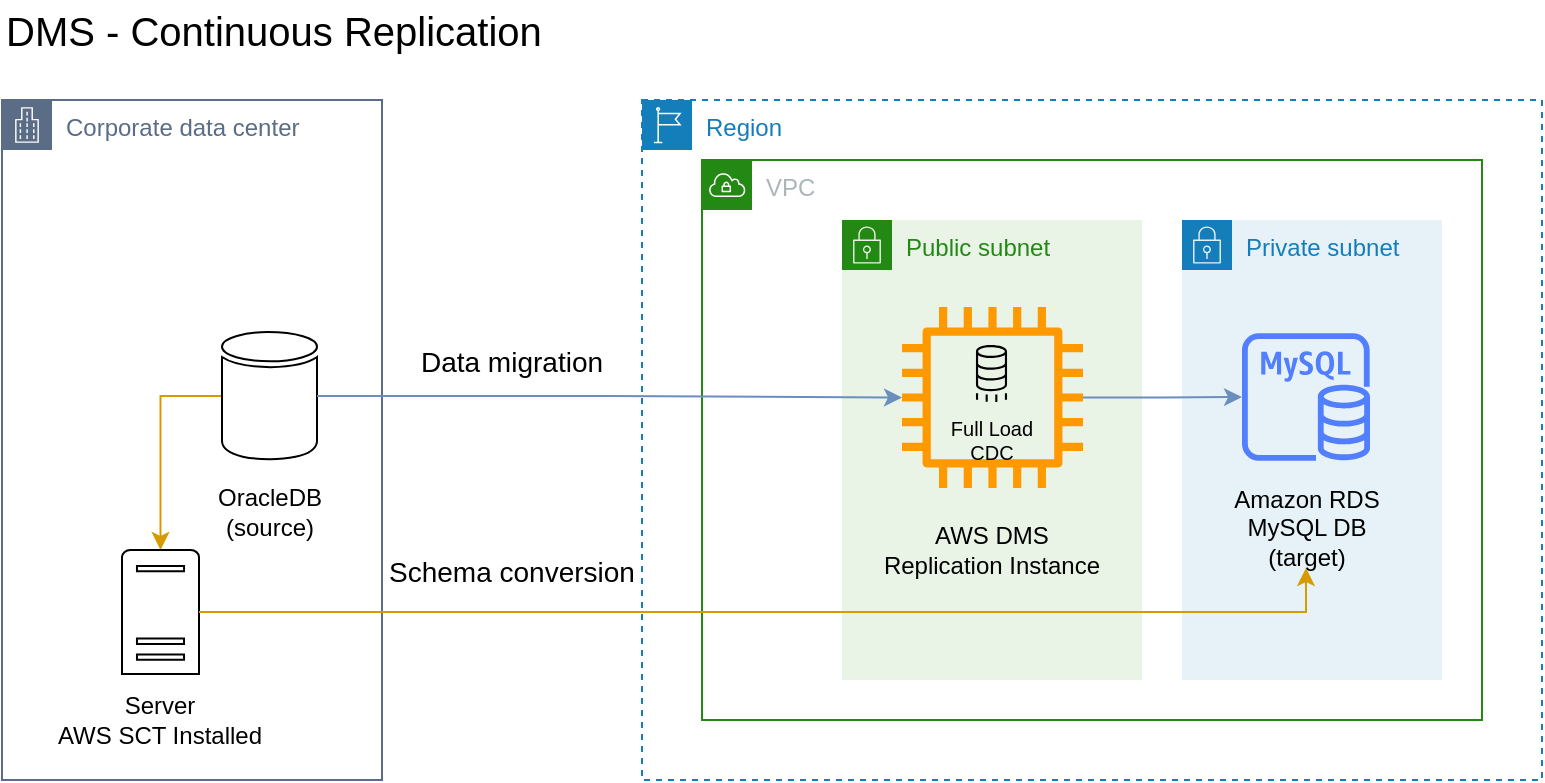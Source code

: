 <mxfile version="15.4.0" type="device"><diagram id="UP36SQHr7LWjTd3bFPaZ" name="Page-1"><mxGraphModel dx="1024" dy="592" grid="1" gridSize="10" guides="1" tooltips="1" connect="1" arrows="1" fold="1" page="1" pageScale="1" pageWidth="850" pageHeight="1100" math="0" shadow="0"><root><mxCell id="0"/><mxCell id="1" parent="0"/><mxCell id="up2gKn9A0Hi2B86YJyC5-7" value="Region" style="points=[[0,0],[0.25,0],[0.5,0],[0.75,0],[1,0],[1,0.25],[1,0.5],[1,0.75],[1,1],[0.75,1],[0.5,1],[0.25,1],[0,1],[0,0.75],[0,0.5],[0,0.25]];outlineConnect=0;gradientColor=none;html=1;whiteSpace=wrap;fontSize=12;fontStyle=0;shape=mxgraph.aws4.group;grIcon=mxgraph.aws4.group_region;strokeColor=#147EBA;fillColor=none;verticalAlign=top;align=left;spacingLeft=30;fontColor=#147EBA;dashed=1;" vertex="1" parent="1"><mxGeometry x="350" y="110" width="450" height="340" as="geometry"/></mxCell><mxCell id="up2gKn9A0Hi2B86YJyC5-8" value="VPC" style="points=[[0,0],[0.25,0],[0.5,0],[0.75,0],[1,0],[1,0.25],[1,0.5],[1,0.75],[1,1],[0.75,1],[0.5,1],[0.25,1],[0,1],[0,0.75],[0,0.5],[0,0.25]];outlineConnect=0;gradientColor=none;html=1;whiteSpace=wrap;fontSize=12;fontStyle=0;shape=mxgraph.aws4.group;grIcon=mxgraph.aws4.group_vpc;strokeColor=#248814;fillColor=none;verticalAlign=top;align=left;spacingLeft=30;fontColor=#AAB7B8;dashed=0;" vertex="1" parent="1"><mxGeometry x="380" y="140" width="390" height="280" as="geometry"/></mxCell><mxCell id="up2gKn9A0Hi2B86YJyC5-14" value="Private subnet" style="points=[[0,0],[0.25,0],[0.5,0],[0.75,0],[1,0],[1,0.25],[1,0.5],[1,0.75],[1,1],[0.75,1],[0.5,1],[0.25,1],[0,1],[0,0.75],[0,0.5],[0,0.25]];outlineConnect=0;gradientColor=none;html=1;whiteSpace=wrap;fontSize=12;fontStyle=0;shape=mxgraph.aws4.group;grIcon=mxgraph.aws4.group_security_group;grStroke=0;strokeColor=#147EBA;fillColor=#E6F2F8;verticalAlign=top;align=left;spacingLeft=30;fontColor=#147EBA;dashed=0;" vertex="1" parent="1"><mxGeometry x="620" y="170" width="130" height="230" as="geometry"/></mxCell><mxCell id="up2gKn9A0Hi2B86YJyC5-9" value="Public subnet" style="points=[[0,0],[0.25,0],[0.5,0],[0.75,0],[1,0],[1,0.25],[1,0.5],[1,0.75],[1,1],[0.75,1],[0.5,1],[0.25,1],[0,1],[0,0.75],[0,0.5],[0,0.25]];outlineConnect=0;gradientColor=none;html=1;whiteSpace=wrap;fontSize=12;fontStyle=0;shape=mxgraph.aws4.group;grIcon=mxgraph.aws4.group_security_group;grStroke=0;strokeColor=#248814;fillColor=#E9F3E6;verticalAlign=top;align=left;spacingLeft=30;fontColor=#248814;dashed=0;" vertex="1" parent="1"><mxGeometry x="450" y="170" width="150" height="230" as="geometry"/></mxCell><mxCell id="up2gKn9A0Hi2B86YJyC5-1" value="Corporate data center" style="points=[[0,0],[0.25,0],[0.5,0],[0.75,0],[1,0],[1,0.25],[1,0.5],[1,0.75],[1,1],[0.75,1],[0.5,1],[0.25,1],[0,1],[0,0.75],[0,0.5],[0,0.25]];outlineConnect=0;gradientColor=none;html=1;whiteSpace=wrap;fontSize=12;fontStyle=0;shape=mxgraph.aws4.group;grIcon=mxgraph.aws4.group_corporate_data_center;strokeColor=#5A6C86;fillColor=default;verticalAlign=top;align=left;spacingLeft=30;fontColor=#5A6C86;dashed=0;" vertex="1" parent="1"><mxGeometry x="30" y="110" width="190" height="340" as="geometry"/></mxCell><mxCell id="up2gKn9A0Hi2B86YJyC5-6" style="edgeStyle=orthogonalEdgeStyle;rounded=0;orthogonalLoop=1;jettySize=auto;html=1;fillColor=#ffe6cc;strokeColor=#d79b00;" edge="1" parent="1" source="up2gKn9A0Hi2B86YJyC5-2" target="up2gKn9A0Hi2B86YJyC5-4"><mxGeometry relative="1" as="geometry"/></mxCell><mxCell id="up2gKn9A0Hi2B86YJyC5-2" value="" style="sketch=0;shadow=0;dashed=0;html=1;strokeColor=default;fillColor=#FFFFFF;labelPosition=center;verticalLabelPosition=bottom;verticalAlign=top;outlineConnect=0;align=center;shape=mxgraph.office.databases.database;" vertex="1" parent="1"><mxGeometry x="140" y="226" width="47.5" height="64" as="geometry"/></mxCell><mxCell id="up2gKn9A0Hi2B86YJyC5-3" value="OracleDB&lt;br&gt;(source)" style="text;html=1;strokeColor=none;fillColor=none;align=center;verticalAlign=middle;whiteSpace=wrap;rounded=0;" vertex="1" parent="1"><mxGeometry x="133.75" y="300.5" width="60" height="30" as="geometry"/></mxCell><mxCell id="up2gKn9A0Hi2B86YJyC5-4" value="" style="sketch=0;pointerEvents=1;shadow=0;dashed=0;html=1;strokeColor=default;fillColor=#FFFFFF;labelPosition=center;verticalLabelPosition=bottom;verticalAlign=top;outlineConnect=0;align=center;shape=mxgraph.office.servers.server_generic;" vertex="1" parent="1"><mxGeometry x="90" y="335" width="38.5" height="62" as="geometry"/></mxCell><mxCell id="up2gKn9A0Hi2B86YJyC5-5" value="Server&lt;br&gt;AWS SCT Installed" style="text;html=1;strokeColor=none;fillColor=none;align=center;verticalAlign=middle;whiteSpace=wrap;rounded=0;" vertex="1" parent="1"><mxGeometry x="44.25" y="405" width="130" height="30" as="geometry"/></mxCell><mxCell id="up2gKn9A0Hi2B86YJyC5-22" style="edgeStyle=orthogonalEdgeStyle;rounded=0;orthogonalLoop=1;jettySize=auto;html=1;fontSize=10;fillColor=#dae8fc;strokeColor=#6c8ebf;" edge="1" parent="1" source="up2gKn9A0Hi2B86YJyC5-12" target="up2gKn9A0Hi2B86YJyC5-13"><mxGeometry relative="1" as="geometry"><mxPoint x="720" y="80" as="targetPoint"/></mxGeometry></mxCell><mxCell id="up2gKn9A0Hi2B86YJyC5-12" value="" style="sketch=0;outlineConnect=0;fontColor=#232F3E;gradientColor=none;fillColor=#FF9900;strokeColor=none;dashed=0;verticalLabelPosition=bottom;verticalAlign=top;align=center;html=1;fontSize=12;fontStyle=0;aspect=fixed;pointerEvents=1;shape=mxgraph.aws4.instance2;" vertex="1" parent="1"><mxGeometry x="480" y="213.5" width="90.5" height="90.5" as="geometry"/></mxCell><mxCell id="up2gKn9A0Hi2B86YJyC5-13" value="" style="sketch=0;outlineConnect=0;fontColor=#232F3E;gradientColor=none;fillColor=#527FFF;strokeColor=none;dashed=0;verticalLabelPosition=bottom;verticalAlign=top;align=center;html=1;fontSize=12;fontStyle=0;aspect=fixed;pointerEvents=1;shape=mxgraph.aws4.rds_mysql_instance;" vertex="1" parent="1"><mxGeometry x="650" y="226.5" width="64" height="64" as="geometry"/></mxCell><mxCell id="up2gKn9A0Hi2B86YJyC5-15" value="Amazon RDS&lt;br&gt;MySQL DB&lt;br&gt;(target)" style="text;html=1;strokeColor=none;fillColor=none;align=center;verticalAlign=middle;whiteSpace=wrap;rounded=0;" vertex="1" parent="1"><mxGeometry x="639.5" y="304" width="85" height="40" as="geometry"/></mxCell><mxCell id="up2gKn9A0Hi2B86YJyC5-16" style="edgeStyle=orthogonalEdgeStyle;rounded=0;orthogonalLoop=1;jettySize=auto;html=1;entryX=0.5;entryY=1;entryDx=0;entryDy=0;fillColor=#ffe6cc;strokeColor=#d79b00;" edge="1" parent="1" source="up2gKn9A0Hi2B86YJyC5-4" target="up2gKn9A0Hi2B86YJyC5-15"><mxGeometry relative="1" as="geometry"/></mxCell><mxCell id="up2gKn9A0Hi2B86YJyC5-17" value="Full Load&lt;br style=&quot;font-size: 10px;&quot;&gt;CDC" style="text;html=1;strokeColor=none;fillColor=none;align=center;verticalAlign=middle;whiteSpace=wrap;rounded=0;fontSize=10;" vertex="1" parent="1"><mxGeometry x="490" y="264.5" width="70" height="30" as="geometry"/></mxCell><mxCell id="up2gKn9A0Hi2B86YJyC5-18" value="" style="sketch=0;points=[[0,0,0],[0.25,0,0],[0.5,0,0],[0.75,0,0],[1,0,0],[0,1,0],[0.25,1,0],[0.5,1,0],[0.75,1,0],[1,1,0],[0,0.25,0],[0,0.5,0],[0,0.75,0],[1,0.25,0],[1,0.5,0],[1,0.75,0]];outlineConnect=0;fontColor=#232F3E;gradientDirection=north;fillColor=none;strokeColor=#000000;dashed=0;verticalLabelPosition=bottom;verticalAlign=top;align=center;html=1;fontSize=12;fontStyle=0;aspect=fixed;shape=mxgraph.aws4.resourceIcon;resIcon=mxgraph.aws4.database_migration_service;" vertex="1" parent="1"><mxGeometry x="507" y="229" width="35.5" height="35.5" as="geometry"/></mxCell><mxCell id="up2gKn9A0Hi2B86YJyC5-19" value="AWS DMS&lt;br&gt;Replication Instance" style="text;html=1;strokeColor=none;fillColor=none;align=center;verticalAlign=middle;whiteSpace=wrap;rounded=0;" vertex="1" parent="1"><mxGeometry x="460.25" y="320" width="130" height="30" as="geometry"/></mxCell><mxCell id="up2gKn9A0Hi2B86YJyC5-20" style="edgeStyle=orthogonalEdgeStyle;rounded=0;orthogonalLoop=1;jettySize=auto;html=1;fontSize=10;fillColor=#dae8fc;strokeColor=#6c8ebf;" edge="1" parent="1" source="up2gKn9A0Hi2B86YJyC5-2" target="up2gKn9A0Hi2B86YJyC5-12"><mxGeometry relative="1" as="geometry"/></mxCell><mxCell id="up2gKn9A0Hi2B86YJyC5-24" value="Data migration" style="text;html=1;strokeColor=none;fillColor=none;align=center;verticalAlign=middle;whiteSpace=wrap;rounded=0;fontSize=14;" vertex="1" parent="1"><mxGeometry x="220" y="226" width="130" height="30" as="geometry"/></mxCell><mxCell id="up2gKn9A0Hi2B86YJyC5-25" value="Schema conversion" style="text;html=1;strokeColor=none;fillColor=none;align=center;verticalAlign=middle;whiteSpace=wrap;rounded=0;fontSize=14;" vertex="1" parent="1"><mxGeometry x="220" y="330.5" width="130" height="30" as="geometry"/></mxCell><mxCell id="up2gKn9A0Hi2B86YJyC5-27" value="DMS - Continuous Replication" style="text;html=1;strokeColor=none;fillColor=none;align=left;verticalAlign=middle;whiteSpace=wrap;rounded=0;fontSize=20;" vertex="1" parent="1"><mxGeometry x="30" y="60" width="370" height="30" as="geometry"/></mxCell></root></mxGraphModel></diagram></mxfile>